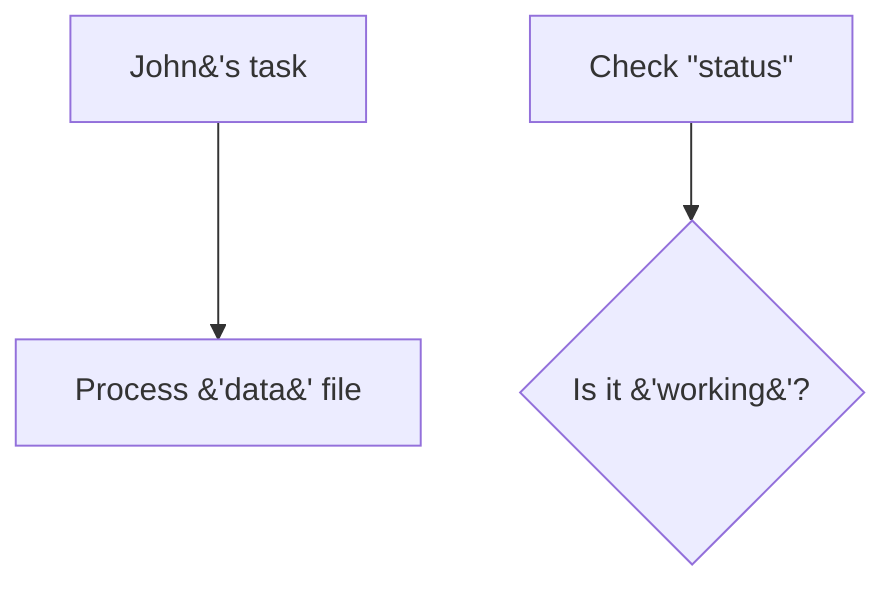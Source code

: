 graph TD
    A["John&#39;s task"] --> B["Process &#39;data&#39; file"]
    C["Check &quot;status&quot;"] --> D{"Is it &#39;working&#39;?"}